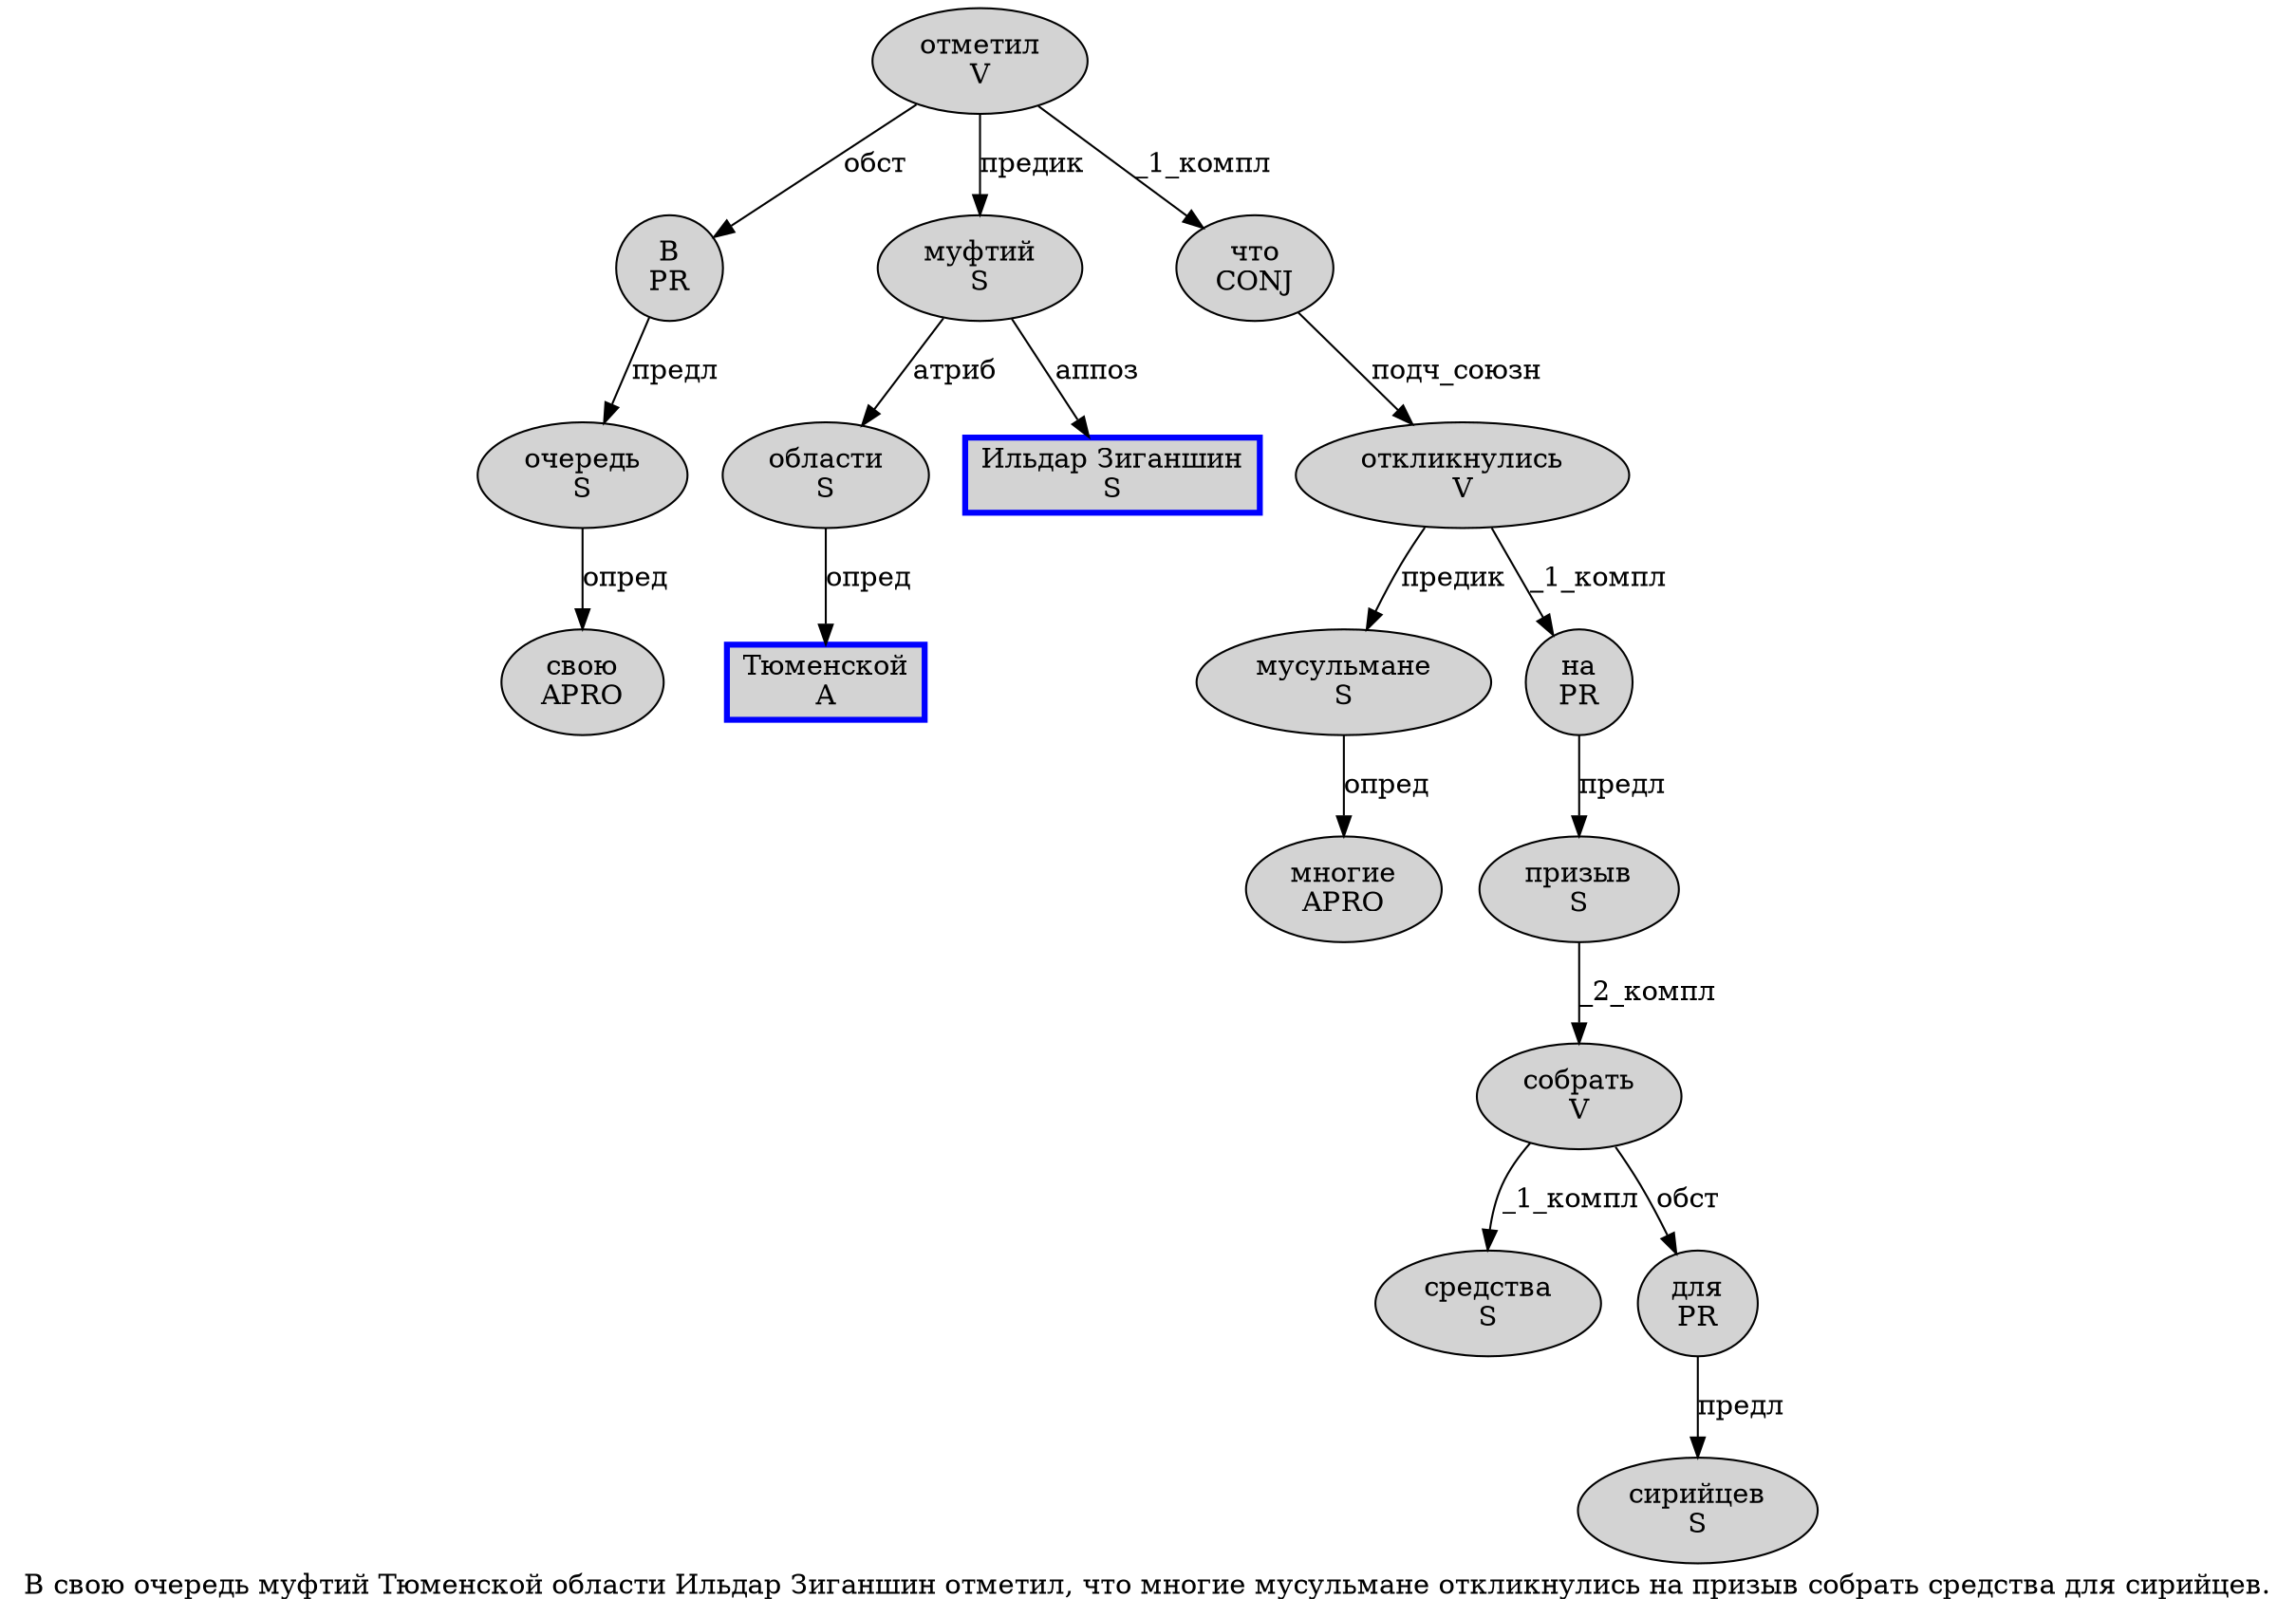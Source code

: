 digraph SENTENCE_519 {
	graph [label="В свою очередь муфтий Тюменской области Ильдар Зиганшин отметил, что многие мусульмане откликнулись на призыв собрать средства для сирийцев."]
	node [style=filled]
		0 [label="В
PR" color="" fillcolor=lightgray penwidth=1 shape=ellipse]
		1 [label="свою
APRO" color="" fillcolor=lightgray penwidth=1 shape=ellipse]
		2 [label="очередь
S" color="" fillcolor=lightgray penwidth=1 shape=ellipse]
		3 [label="муфтий
S" color="" fillcolor=lightgray penwidth=1 shape=ellipse]
		4 [label="Тюменской
A" color=blue fillcolor=lightgray penwidth=3 shape=box]
		5 [label="области
S" color="" fillcolor=lightgray penwidth=1 shape=ellipse]
		6 [label="Ильдар Зиганшин
S" color=blue fillcolor=lightgray penwidth=3 shape=box]
		7 [label="отметил
V" color="" fillcolor=lightgray penwidth=1 shape=ellipse]
		9 [label="что
CONJ" color="" fillcolor=lightgray penwidth=1 shape=ellipse]
		10 [label="многие
APRO" color="" fillcolor=lightgray penwidth=1 shape=ellipse]
		11 [label="мусульмане
S" color="" fillcolor=lightgray penwidth=1 shape=ellipse]
		12 [label="откликнулись
V" color="" fillcolor=lightgray penwidth=1 shape=ellipse]
		13 [label="на
PR" color="" fillcolor=lightgray penwidth=1 shape=ellipse]
		14 [label="призыв
S" color="" fillcolor=lightgray penwidth=1 shape=ellipse]
		15 [label="собрать
V" color="" fillcolor=lightgray penwidth=1 shape=ellipse]
		16 [label="средства
S" color="" fillcolor=lightgray penwidth=1 shape=ellipse]
		17 [label="для
PR" color="" fillcolor=lightgray penwidth=1 shape=ellipse]
		18 [label="сирийцев
S" color="" fillcolor=lightgray penwidth=1 shape=ellipse]
			9 -> 12 [label="подч_союзн"]
			15 -> 16 [label="_1_компл"]
			15 -> 17 [label="обст"]
			17 -> 18 [label="предл"]
			3 -> 5 [label="атриб"]
			3 -> 6 [label="аппоз"]
			5 -> 4 [label="опред"]
			12 -> 11 [label="предик"]
			12 -> 13 [label="_1_компл"]
			0 -> 2 [label="предл"]
			11 -> 10 [label="опред"]
			2 -> 1 [label="опред"]
			7 -> 0 [label="обст"]
			7 -> 3 [label="предик"]
			7 -> 9 [label="_1_компл"]
			14 -> 15 [label="_2_компл"]
			13 -> 14 [label="предл"]
}
